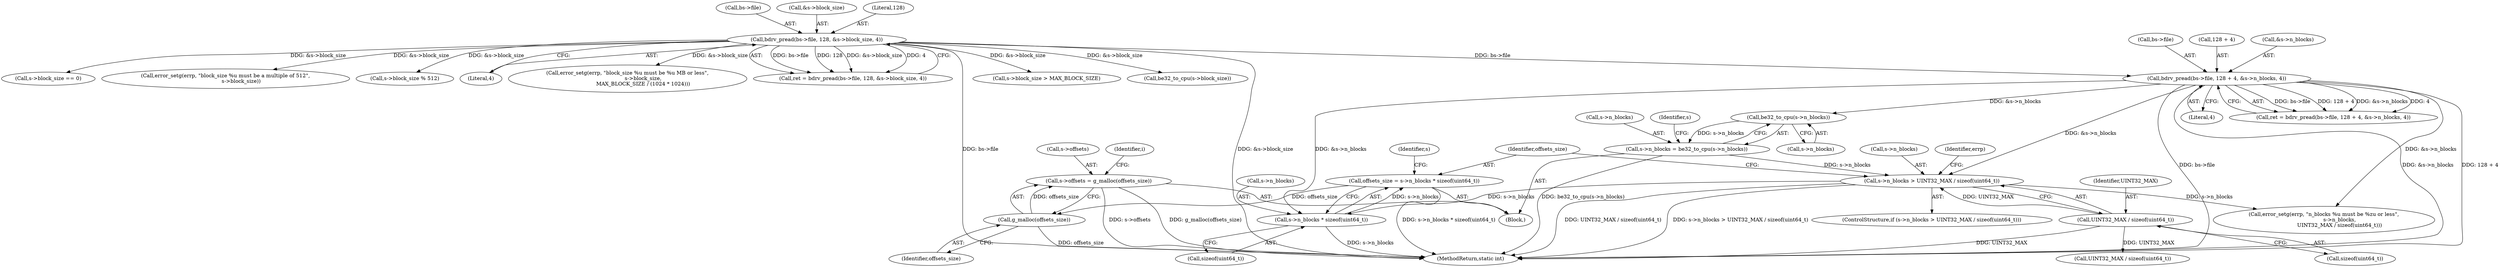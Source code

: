 digraph "0_qemu_509a41bab5306181044b5fff02eadf96d9c8676a@API" {
"1000265" [label="(Call,s->offsets = g_malloc(offsets_size))"];
"1000269" [label="(Call,g_malloc(offsets_size))"];
"1000257" [label="(Call,offsets_size = s->n_blocks * sizeof(uint64_t))"];
"1000259" [label="(Call,s->n_blocks * sizeof(uint64_t))"];
"1000235" [label="(Call,s->n_blocks > UINT32_MAX / sizeof(uint64_t))"];
"1000226" [label="(Call,s->n_blocks = be32_to_cpu(s->n_blocks))"];
"1000230" [label="(Call,be32_to_cpu(s->n_blocks))"];
"1000207" [label="(Call,bdrv_pread(bs->file, 128 + 4, &s->n_blocks, 4))"];
"1000130" [label="(Call,bdrv_pread(bs->file, 128, &s->block_size, 4))"];
"1000239" [label="(Call,UINT32_MAX / sizeof(uint64_t))"];
"1000241" [label="(Call,sizeof(uint64_t))"];
"1000208" [label="(Call,bs->file)"];
"1000236" [label="(Call,s->n_blocks)"];
"1000185" [label="(Call,s->block_size > MAX_BLOCK_SIZE)"];
"1000151" [label="(Call,be32_to_cpu(s->block_size))"];
"1000230" [label="(Call,be32_to_cpu(s->n_blocks))"];
"1000211" [label="(Call,128 + 4)"];
"1000172" [label="(Call,s->block_size == 0)"];
"1000239" [label="(Call,UINT32_MAX / sizeof(uint64_t))"];
"1000231" [label="(Call,s->n_blocks)"];
"1000270" [label="(Identifier,offsets_size)"];
"1000234" [label="(ControlStructure,if (s->n_blocks > UINT32_MAX / sizeof(uint64_t)))"];
"1000218" [label="(Literal,4)"];
"1000130" [label="(Call,bdrv_pread(bs->file, 128, &s->block_size, 4))"];
"1000265" [label="(Call,s->offsets = g_malloc(offsets_size))"];
"1000245" [label="(Identifier,errp)"];
"1000162" [label="(Call,error_setg(errp, \"block_size %u must be a multiple of 512\",\n                   s->block_size))"];
"1000266" [label="(Call,s->offsets)"];
"1000235" [label="(Call,s->n_blocks > UINT32_MAX / sizeof(uint64_t))"];
"1000259" [label="(Call,s->n_blocks * sizeof(uint64_t))"];
"1000131" [label="(Call,bs->file)"];
"1000263" [label="(Call,sizeof(uint64_t))"];
"1000135" [label="(Call,&s->block_size)"];
"1000260" [label="(Call,s->n_blocks)"];
"1000205" [label="(Call,ret = bdrv_pread(bs->file, 128 + 4, &s->n_blocks, 4))"];
"1000156" [label="(Call,s->block_size % 512)"];
"1000214" [label="(Call,&s->n_blocks)"];
"1000269" [label="(Call,g_malloc(offsets_size))"];
"1000273" [label="(Identifier,i)"];
"1000227" [label="(Call,s->n_blocks)"];
"1000237" [label="(Identifier,s)"];
"1000244" [label="(Call,error_setg(errp, \"n_blocks %u must be %zu or less\",\n                   s->n_blocks,\n                   UINT32_MAX / sizeof(uint64_t)))"];
"1000226" [label="(Call,s->n_blocks = be32_to_cpu(s->n_blocks))"];
"1000267" [label="(Identifier,s)"];
"1000139" [label="(Literal,4)"];
"1000109" [label="(Block,)"];
"1000250" [label="(Call,UINT32_MAX / sizeof(uint64_t))"];
"1000257" [label="(Call,offsets_size = s->n_blocks * sizeof(uint64_t))"];
"1000191" [label="(Call,error_setg(errp, \"block_size %u must be %u MB or less\",\n                   s->block_size,\n                   MAX_BLOCK_SIZE / (1024 * 1024)))"];
"1000240" [label="(Identifier,UINT32_MAX)"];
"1000300" [label="(MethodReturn,static int)"];
"1000128" [label="(Call,ret = bdrv_pread(bs->file, 128, &s->block_size, 4))"];
"1000207" [label="(Call,bdrv_pread(bs->file, 128 + 4, &s->n_blocks, 4))"];
"1000258" [label="(Identifier,offsets_size)"];
"1000134" [label="(Literal,128)"];
"1000265" -> "1000109"  [label="AST: "];
"1000265" -> "1000269"  [label="CFG: "];
"1000266" -> "1000265"  [label="AST: "];
"1000269" -> "1000265"  [label="AST: "];
"1000273" -> "1000265"  [label="CFG: "];
"1000265" -> "1000300"  [label="DDG: g_malloc(offsets_size)"];
"1000265" -> "1000300"  [label="DDG: s->offsets"];
"1000269" -> "1000265"  [label="DDG: offsets_size"];
"1000269" -> "1000270"  [label="CFG: "];
"1000270" -> "1000269"  [label="AST: "];
"1000269" -> "1000300"  [label="DDG: offsets_size"];
"1000257" -> "1000269"  [label="DDG: offsets_size"];
"1000257" -> "1000109"  [label="AST: "];
"1000257" -> "1000259"  [label="CFG: "];
"1000258" -> "1000257"  [label="AST: "];
"1000259" -> "1000257"  [label="AST: "];
"1000267" -> "1000257"  [label="CFG: "];
"1000257" -> "1000300"  [label="DDG: s->n_blocks * sizeof(uint64_t)"];
"1000259" -> "1000257"  [label="DDG: s->n_blocks"];
"1000259" -> "1000263"  [label="CFG: "];
"1000260" -> "1000259"  [label="AST: "];
"1000263" -> "1000259"  [label="AST: "];
"1000259" -> "1000300"  [label="DDG: s->n_blocks"];
"1000235" -> "1000259"  [label="DDG: s->n_blocks"];
"1000207" -> "1000259"  [label="DDG: &s->n_blocks"];
"1000235" -> "1000234"  [label="AST: "];
"1000235" -> "1000239"  [label="CFG: "];
"1000236" -> "1000235"  [label="AST: "];
"1000239" -> "1000235"  [label="AST: "];
"1000245" -> "1000235"  [label="CFG: "];
"1000258" -> "1000235"  [label="CFG: "];
"1000235" -> "1000300"  [label="DDG: UINT32_MAX / sizeof(uint64_t)"];
"1000235" -> "1000300"  [label="DDG: s->n_blocks > UINT32_MAX / sizeof(uint64_t)"];
"1000226" -> "1000235"  [label="DDG: s->n_blocks"];
"1000207" -> "1000235"  [label="DDG: &s->n_blocks"];
"1000239" -> "1000235"  [label="DDG: UINT32_MAX"];
"1000235" -> "1000244"  [label="DDG: s->n_blocks"];
"1000226" -> "1000109"  [label="AST: "];
"1000226" -> "1000230"  [label="CFG: "];
"1000227" -> "1000226"  [label="AST: "];
"1000230" -> "1000226"  [label="AST: "];
"1000237" -> "1000226"  [label="CFG: "];
"1000226" -> "1000300"  [label="DDG: be32_to_cpu(s->n_blocks)"];
"1000230" -> "1000226"  [label="DDG: s->n_blocks"];
"1000230" -> "1000231"  [label="CFG: "];
"1000231" -> "1000230"  [label="AST: "];
"1000207" -> "1000230"  [label="DDG: &s->n_blocks"];
"1000207" -> "1000205"  [label="AST: "];
"1000207" -> "1000218"  [label="CFG: "];
"1000208" -> "1000207"  [label="AST: "];
"1000211" -> "1000207"  [label="AST: "];
"1000214" -> "1000207"  [label="AST: "];
"1000218" -> "1000207"  [label="AST: "];
"1000205" -> "1000207"  [label="CFG: "];
"1000207" -> "1000300"  [label="DDG: bs->file"];
"1000207" -> "1000300"  [label="DDG: &s->n_blocks"];
"1000207" -> "1000300"  [label="DDG: 128 + 4"];
"1000207" -> "1000205"  [label="DDG: bs->file"];
"1000207" -> "1000205"  [label="DDG: 128 + 4"];
"1000207" -> "1000205"  [label="DDG: &s->n_blocks"];
"1000207" -> "1000205"  [label="DDG: 4"];
"1000130" -> "1000207"  [label="DDG: bs->file"];
"1000207" -> "1000244"  [label="DDG: &s->n_blocks"];
"1000130" -> "1000128"  [label="AST: "];
"1000130" -> "1000139"  [label="CFG: "];
"1000131" -> "1000130"  [label="AST: "];
"1000134" -> "1000130"  [label="AST: "];
"1000135" -> "1000130"  [label="AST: "];
"1000139" -> "1000130"  [label="AST: "];
"1000128" -> "1000130"  [label="CFG: "];
"1000130" -> "1000300"  [label="DDG: &s->block_size"];
"1000130" -> "1000300"  [label="DDG: bs->file"];
"1000130" -> "1000128"  [label="DDG: bs->file"];
"1000130" -> "1000128"  [label="DDG: 128"];
"1000130" -> "1000128"  [label="DDG: &s->block_size"];
"1000130" -> "1000128"  [label="DDG: 4"];
"1000130" -> "1000151"  [label="DDG: &s->block_size"];
"1000130" -> "1000156"  [label="DDG: &s->block_size"];
"1000130" -> "1000162"  [label="DDG: &s->block_size"];
"1000130" -> "1000172"  [label="DDG: &s->block_size"];
"1000130" -> "1000185"  [label="DDG: &s->block_size"];
"1000130" -> "1000191"  [label="DDG: &s->block_size"];
"1000239" -> "1000241"  [label="CFG: "];
"1000240" -> "1000239"  [label="AST: "];
"1000241" -> "1000239"  [label="AST: "];
"1000239" -> "1000300"  [label="DDG: UINT32_MAX"];
"1000239" -> "1000250"  [label="DDG: UINT32_MAX"];
}
